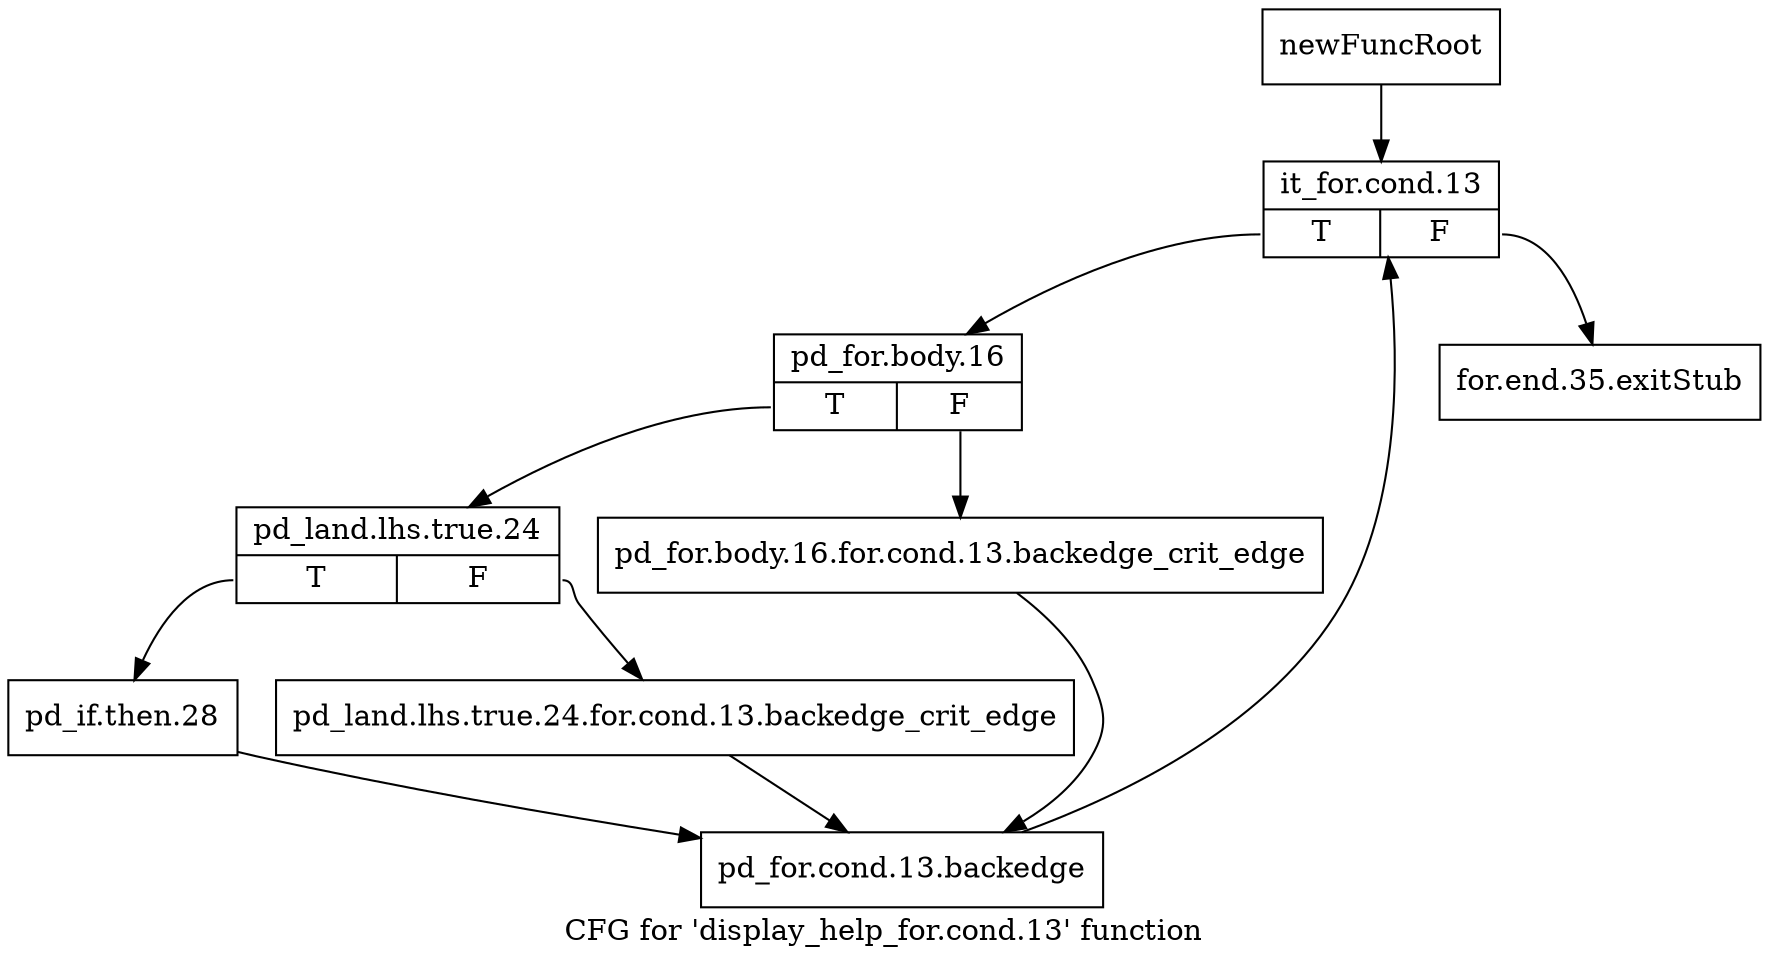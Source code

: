 digraph "CFG for 'display_help_for.cond.13' function" {
	label="CFG for 'display_help_for.cond.13' function";

	Node0xc4959d0 [shape=record,label="{newFuncRoot}"];
	Node0xc4959d0 -> Node0xc49abd0;
	Node0xc49ab80 [shape=record,label="{for.end.35.exitStub}"];
	Node0xc49abd0 [shape=record,label="{it_for.cond.13|{<s0>T|<s1>F}}"];
	Node0xc49abd0:s0 -> Node0xc49ac20;
	Node0xc49abd0:s1 -> Node0xc49ab80;
	Node0xc49ac20 [shape=record,label="{pd_for.body.16|{<s0>T|<s1>F}}"];
	Node0xc49ac20:s0 -> Node0xc49acc0;
	Node0xc49ac20:s1 -> Node0xc49ac70;
	Node0xc49ac70 [shape=record,label="{pd_for.body.16.for.cond.13.backedge_crit_edge}"];
	Node0xc49ac70 -> Node0xc49adb0;
	Node0xc49acc0 [shape=record,label="{pd_land.lhs.true.24|{<s0>T|<s1>F}}"];
	Node0xc49acc0:s0 -> Node0xc49ad60;
	Node0xc49acc0:s1 -> Node0xc49ad10;
	Node0xc49ad10 [shape=record,label="{pd_land.lhs.true.24.for.cond.13.backedge_crit_edge}"];
	Node0xc49ad10 -> Node0xc49adb0;
	Node0xc49ad60 [shape=record,label="{pd_if.then.28}"];
	Node0xc49ad60 -> Node0xc49adb0;
	Node0xc49adb0 [shape=record,label="{pd_for.cond.13.backedge}"];
	Node0xc49adb0 -> Node0xc49abd0;
}
